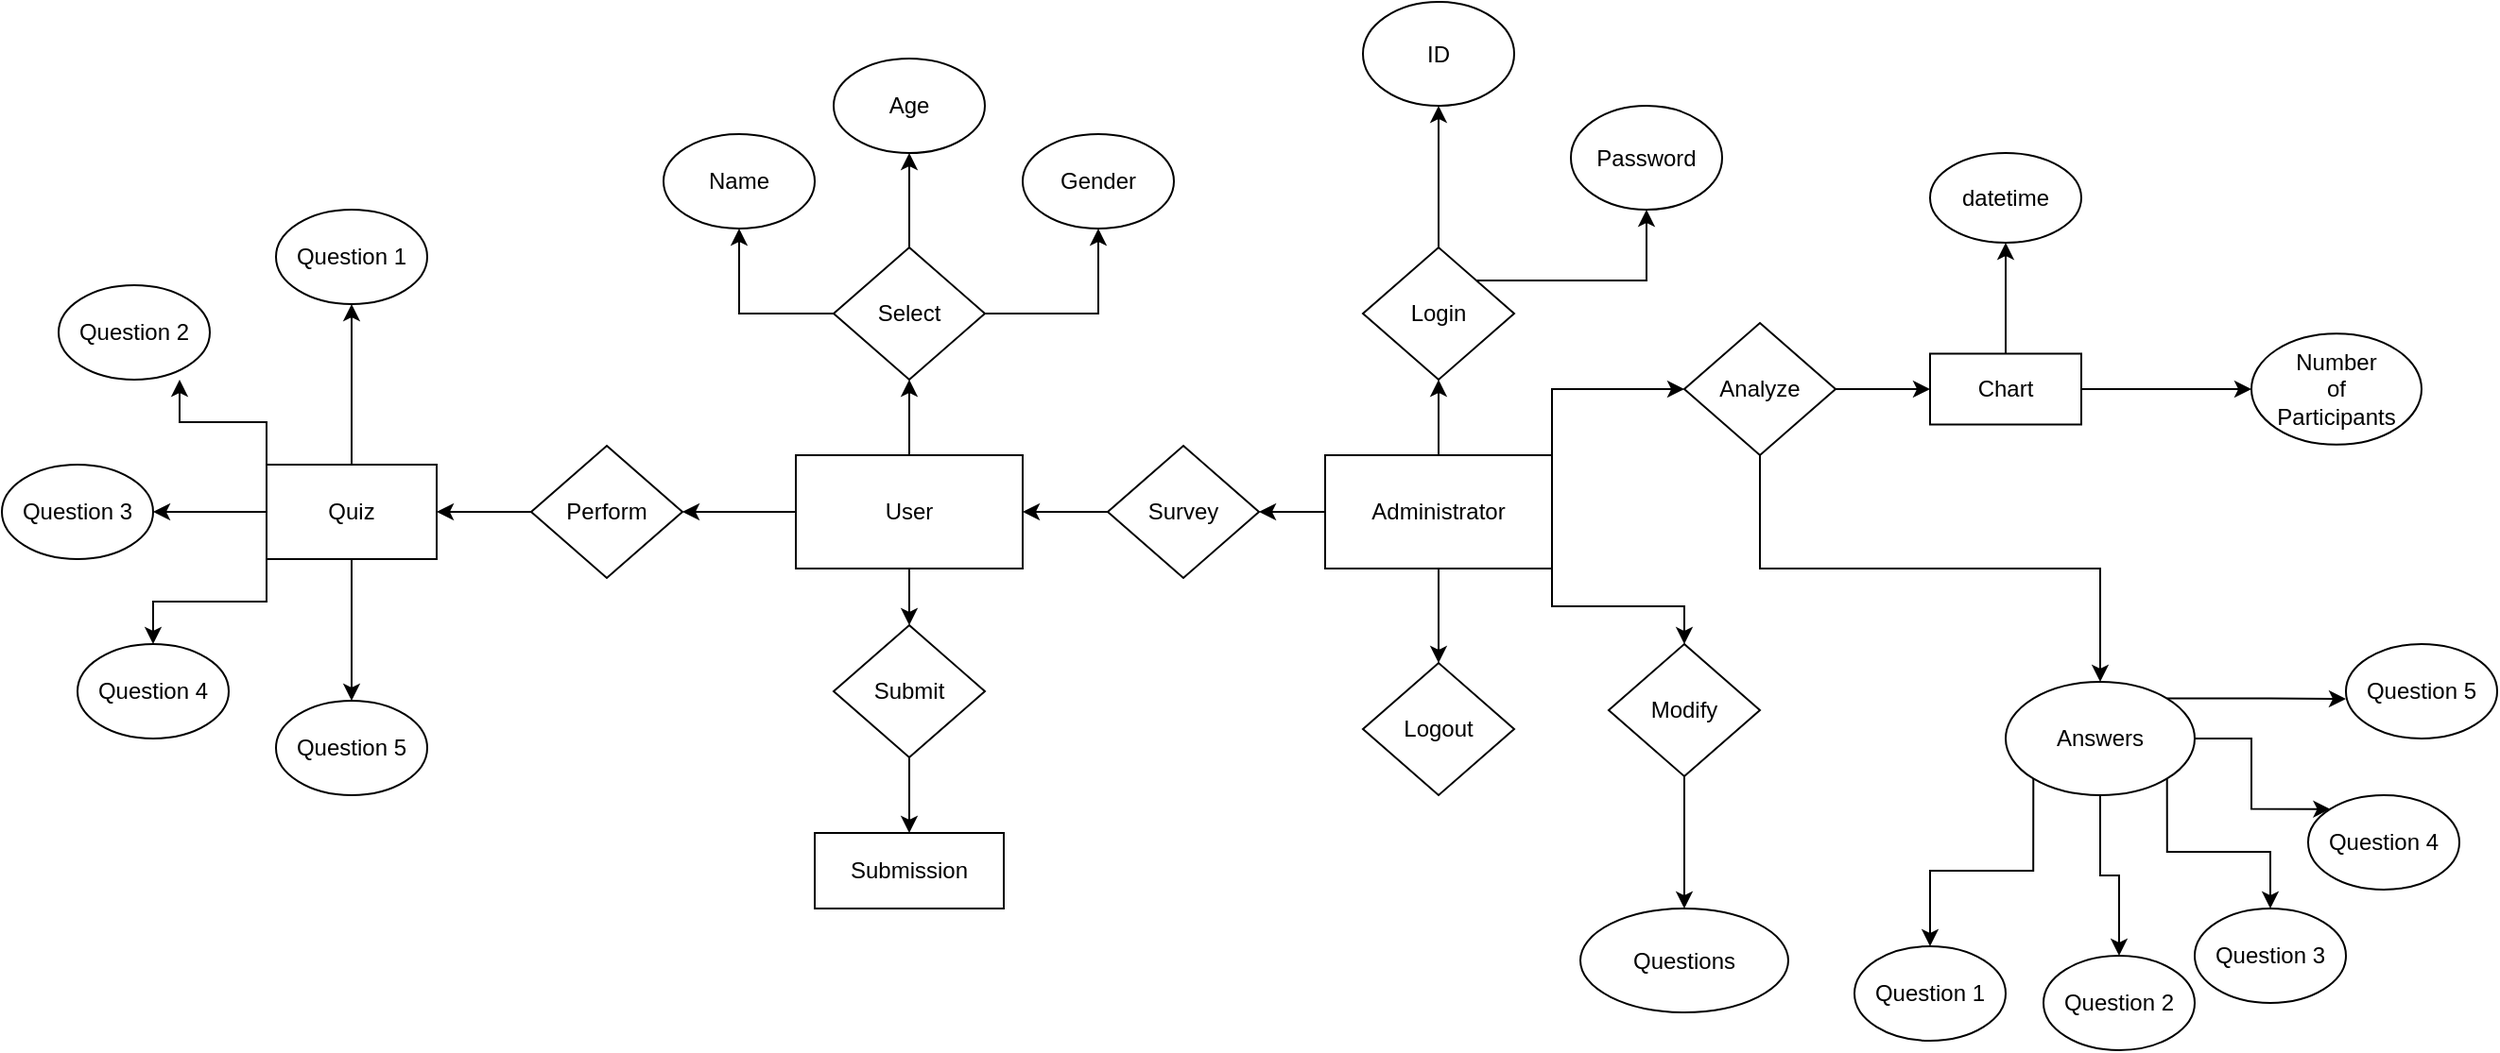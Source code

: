 <mxfile version="24.3.1" type="device">
  <diagram name="Page-1" id="LRXsnM11Aj7lk1eAZc-d">
    <mxGraphModel dx="2163" dy="1933" grid="1" gridSize="10" guides="1" tooltips="1" connect="1" arrows="1" fold="1" page="1" pageScale="1" pageWidth="850" pageHeight="1100" math="0" shadow="0">
      <root>
        <mxCell id="0" />
        <mxCell id="1" parent="0" />
        <mxCell id="OMwhVyexWKOSLGBDn62Z-41" style="edgeStyle=orthogonalEdgeStyle;rounded=0;orthogonalLoop=1;jettySize=auto;html=1;exitX=0.5;exitY=0;exitDx=0;exitDy=0;entryX=0.5;entryY=1;entryDx=0;entryDy=0;" edge="1" parent="1" source="OMwhVyexWKOSLGBDn62Z-1" target="OMwhVyexWKOSLGBDn62Z-7">
          <mxGeometry relative="1" as="geometry" />
        </mxCell>
        <mxCell id="OMwhVyexWKOSLGBDn62Z-42" style="edgeStyle=orthogonalEdgeStyle;rounded=0;orthogonalLoop=1;jettySize=auto;html=1;exitX=1;exitY=0;exitDx=0;exitDy=0;" edge="1" parent="1" source="OMwhVyexWKOSLGBDn62Z-1" target="OMwhVyexWKOSLGBDn62Z-8">
          <mxGeometry relative="1" as="geometry" />
        </mxCell>
        <mxCell id="OMwhVyexWKOSLGBDn62Z-45" style="edgeStyle=orthogonalEdgeStyle;rounded=0;orthogonalLoop=1;jettySize=auto;html=1;exitX=1;exitY=1;exitDx=0;exitDy=0;entryX=0.5;entryY=0;entryDx=0;entryDy=0;" edge="1" parent="1" source="OMwhVyexWKOSLGBDn62Z-1" target="OMwhVyexWKOSLGBDn62Z-9">
          <mxGeometry relative="1" as="geometry" />
        </mxCell>
        <mxCell id="OMwhVyexWKOSLGBDn62Z-46" style="edgeStyle=orthogonalEdgeStyle;rounded=0;orthogonalLoop=1;jettySize=auto;html=1;exitX=0.5;exitY=1;exitDx=0;exitDy=0;entryX=0.5;entryY=0;entryDx=0;entryDy=0;" edge="1" parent="1" source="OMwhVyexWKOSLGBDn62Z-1" target="OMwhVyexWKOSLGBDn62Z-10">
          <mxGeometry relative="1" as="geometry" />
        </mxCell>
        <mxCell id="OMwhVyexWKOSLGBDn62Z-90" style="edgeStyle=orthogonalEdgeStyle;rounded=0;orthogonalLoop=1;jettySize=auto;html=1;exitX=0;exitY=0.5;exitDx=0;exitDy=0;entryX=1;entryY=0.5;entryDx=0;entryDy=0;" edge="1" parent="1" source="OMwhVyexWKOSLGBDn62Z-1" target="OMwhVyexWKOSLGBDn62Z-3">
          <mxGeometry relative="1" as="geometry" />
        </mxCell>
        <mxCell id="OMwhVyexWKOSLGBDn62Z-1" value="Administrator" style="rounded=0;whiteSpace=wrap;html=1;" vertex="1" parent="1">
          <mxGeometry x="500" y="230" width="120" height="60" as="geometry" />
        </mxCell>
        <mxCell id="OMwhVyexWKOSLGBDn62Z-22" style="edgeStyle=orthogonalEdgeStyle;rounded=0;orthogonalLoop=1;jettySize=auto;html=1;exitX=0;exitY=0.5;exitDx=0;exitDy=0;entryX=1;entryY=0.5;entryDx=0;entryDy=0;" edge="1" parent="1" source="OMwhVyexWKOSLGBDn62Z-2" target="OMwhVyexWKOSLGBDn62Z-5">
          <mxGeometry relative="1" as="geometry">
            <mxPoint x="160" y="260" as="targetPoint" />
          </mxGeometry>
        </mxCell>
        <mxCell id="OMwhVyexWKOSLGBDn62Z-33" style="edgeStyle=orthogonalEdgeStyle;rounded=0;orthogonalLoop=1;jettySize=auto;html=1;exitX=0.5;exitY=0;exitDx=0;exitDy=0;entryX=0.5;entryY=1;entryDx=0;entryDy=0;" edge="1" parent="1" source="OMwhVyexWKOSLGBDn62Z-2" target="OMwhVyexWKOSLGBDn62Z-4">
          <mxGeometry relative="1" as="geometry" />
        </mxCell>
        <mxCell id="OMwhVyexWKOSLGBDn62Z-37" style="edgeStyle=orthogonalEdgeStyle;rounded=0;orthogonalLoop=1;jettySize=auto;html=1;exitX=0.5;exitY=1;exitDx=0;exitDy=0;entryX=0.5;entryY=0;entryDx=0;entryDy=0;" edge="1" parent="1" source="OMwhVyexWKOSLGBDn62Z-2" target="OMwhVyexWKOSLGBDn62Z-6">
          <mxGeometry relative="1" as="geometry" />
        </mxCell>
        <mxCell id="OMwhVyexWKOSLGBDn62Z-2" value="User" style="rounded=0;whiteSpace=wrap;html=1;" vertex="1" parent="1">
          <mxGeometry x="220" y="230" width="120" height="60" as="geometry" />
        </mxCell>
        <mxCell id="OMwhVyexWKOSLGBDn62Z-91" style="edgeStyle=orthogonalEdgeStyle;rounded=0;orthogonalLoop=1;jettySize=auto;html=1;exitX=0;exitY=0.5;exitDx=0;exitDy=0;entryX=1;entryY=0.5;entryDx=0;entryDy=0;" edge="1" parent="1" source="OMwhVyexWKOSLGBDn62Z-3" target="OMwhVyexWKOSLGBDn62Z-2">
          <mxGeometry relative="1" as="geometry" />
        </mxCell>
        <mxCell id="OMwhVyexWKOSLGBDn62Z-3" value="Survey" style="rhombus;whiteSpace=wrap;html=1;" vertex="1" parent="1">
          <mxGeometry x="385" y="225" width="80" height="70" as="geometry" />
        </mxCell>
        <mxCell id="OMwhVyexWKOSLGBDn62Z-35" style="edgeStyle=orthogonalEdgeStyle;rounded=0;orthogonalLoop=1;jettySize=auto;html=1;exitX=0.5;exitY=0;exitDx=0;exitDy=0;entryX=0.5;entryY=1;entryDx=0;entryDy=0;" edge="1" parent="1" source="OMwhVyexWKOSLGBDn62Z-4" target="OMwhVyexWKOSLGBDn62Z-12">
          <mxGeometry relative="1" as="geometry" />
        </mxCell>
        <mxCell id="OMwhVyexWKOSLGBDn62Z-36" style="edgeStyle=orthogonalEdgeStyle;rounded=0;orthogonalLoop=1;jettySize=auto;html=1;exitX=1;exitY=0.5;exitDx=0;exitDy=0;entryX=0.5;entryY=1;entryDx=0;entryDy=0;" edge="1" parent="1" source="OMwhVyexWKOSLGBDn62Z-4" target="OMwhVyexWKOSLGBDn62Z-13">
          <mxGeometry relative="1" as="geometry" />
        </mxCell>
        <mxCell id="OMwhVyexWKOSLGBDn62Z-89" style="edgeStyle=orthogonalEdgeStyle;rounded=0;orthogonalLoop=1;jettySize=auto;html=1;exitX=0;exitY=0.5;exitDx=0;exitDy=0;entryX=0.5;entryY=1;entryDx=0;entryDy=0;" edge="1" parent="1" source="OMwhVyexWKOSLGBDn62Z-4" target="OMwhVyexWKOSLGBDn62Z-11">
          <mxGeometry relative="1" as="geometry" />
        </mxCell>
        <mxCell id="OMwhVyexWKOSLGBDn62Z-4" value="Select" style="rhombus;whiteSpace=wrap;html=1;" vertex="1" parent="1">
          <mxGeometry x="240" y="120" width="80" height="70" as="geometry" />
        </mxCell>
        <mxCell id="OMwhVyexWKOSLGBDn62Z-24" style="edgeStyle=orthogonalEdgeStyle;rounded=0;orthogonalLoop=1;jettySize=auto;html=1;exitX=0;exitY=0.5;exitDx=0;exitDy=0;" edge="1" parent="1" source="OMwhVyexWKOSLGBDn62Z-5">
          <mxGeometry relative="1" as="geometry">
            <mxPoint x="30" y="260" as="targetPoint" />
          </mxGeometry>
        </mxCell>
        <mxCell id="OMwhVyexWKOSLGBDn62Z-5" value="Perform" style="rhombus;whiteSpace=wrap;html=1;" vertex="1" parent="1">
          <mxGeometry x="80" y="225" width="80" height="70" as="geometry" />
        </mxCell>
        <mxCell id="OMwhVyexWKOSLGBDn62Z-21" value="" style="edgeStyle=orthogonalEdgeStyle;rounded=0;orthogonalLoop=1;jettySize=auto;html=1;" edge="1" parent="1" source="OMwhVyexWKOSLGBDn62Z-6" target="OMwhVyexWKOSLGBDn62Z-20">
          <mxGeometry relative="1" as="geometry" />
        </mxCell>
        <mxCell id="OMwhVyexWKOSLGBDn62Z-6" value="Submit" style="rhombus;whiteSpace=wrap;html=1;" vertex="1" parent="1">
          <mxGeometry x="240" y="320" width="80" height="70" as="geometry" />
        </mxCell>
        <mxCell id="OMwhVyexWKOSLGBDn62Z-52" value="" style="edgeStyle=orthogonalEdgeStyle;rounded=0;orthogonalLoop=1;jettySize=auto;html=1;" edge="1" parent="1" source="OMwhVyexWKOSLGBDn62Z-7" target="OMwhVyexWKOSLGBDn62Z-51">
          <mxGeometry relative="1" as="geometry" />
        </mxCell>
        <mxCell id="OMwhVyexWKOSLGBDn62Z-55" style="edgeStyle=orthogonalEdgeStyle;rounded=0;orthogonalLoop=1;jettySize=auto;html=1;exitX=1;exitY=0;exitDx=0;exitDy=0;" edge="1" parent="1" source="OMwhVyexWKOSLGBDn62Z-7" target="OMwhVyexWKOSLGBDn62Z-54">
          <mxGeometry relative="1" as="geometry" />
        </mxCell>
        <mxCell id="OMwhVyexWKOSLGBDn62Z-7" value="Login" style="rhombus;whiteSpace=wrap;html=1;" vertex="1" parent="1">
          <mxGeometry x="520" y="120" width="80" height="70" as="geometry" />
        </mxCell>
        <mxCell id="OMwhVyexWKOSLGBDn62Z-50" value="" style="edgeStyle=orthogonalEdgeStyle;rounded=0;orthogonalLoop=1;jettySize=auto;html=1;" edge="1" parent="1" source="OMwhVyexWKOSLGBDn62Z-8" target="OMwhVyexWKOSLGBDn62Z-49">
          <mxGeometry relative="1" as="geometry" />
        </mxCell>
        <mxCell id="OMwhVyexWKOSLGBDn62Z-64" style="edgeStyle=orthogonalEdgeStyle;rounded=0;orthogonalLoop=1;jettySize=auto;html=1;exitX=0.5;exitY=1;exitDx=0;exitDy=0;" edge="1" parent="1" source="OMwhVyexWKOSLGBDn62Z-8" target="OMwhVyexWKOSLGBDn62Z-65">
          <mxGeometry relative="1" as="geometry">
            <mxPoint x="860" y="300" as="targetPoint" />
          </mxGeometry>
        </mxCell>
        <mxCell id="OMwhVyexWKOSLGBDn62Z-8" value="Analyze" style="rhombus;whiteSpace=wrap;html=1;" vertex="1" parent="1">
          <mxGeometry x="690" y="160.01" width="80" height="70" as="geometry" />
        </mxCell>
        <mxCell id="OMwhVyexWKOSLGBDn62Z-48" value="" style="edgeStyle=orthogonalEdgeStyle;rounded=0;orthogonalLoop=1;jettySize=auto;html=1;" edge="1" parent="1" source="OMwhVyexWKOSLGBDn62Z-9" target="OMwhVyexWKOSLGBDn62Z-47">
          <mxGeometry relative="1" as="geometry" />
        </mxCell>
        <mxCell id="OMwhVyexWKOSLGBDn62Z-9" value="Modify" style="rhombus;whiteSpace=wrap;html=1;" vertex="1" parent="1">
          <mxGeometry x="650" y="330" width="80" height="70" as="geometry" />
        </mxCell>
        <mxCell id="OMwhVyexWKOSLGBDn62Z-10" value="Logout" style="rhombus;whiteSpace=wrap;html=1;" vertex="1" parent="1">
          <mxGeometry x="520" y="340" width="80" height="70" as="geometry" />
        </mxCell>
        <mxCell id="OMwhVyexWKOSLGBDn62Z-11" value="Name" style="ellipse;whiteSpace=wrap;html=1;" vertex="1" parent="1">
          <mxGeometry x="150" y="60" width="80" height="50" as="geometry" />
        </mxCell>
        <mxCell id="OMwhVyexWKOSLGBDn62Z-12" value="Age" style="ellipse;whiteSpace=wrap;html=1;" vertex="1" parent="1">
          <mxGeometry x="240" y="20" width="80" height="50" as="geometry" />
        </mxCell>
        <mxCell id="OMwhVyexWKOSLGBDn62Z-13" value="Gender" style="ellipse;whiteSpace=wrap;html=1;" vertex="1" parent="1">
          <mxGeometry x="340" y="60" width="80" height="50" as="geometry" />
        </mxCell>
        <mxCell id="OMwhVyexWKOSLGBDn62Z-14" value="Question 3" style="ellipse;whiteSpace=wrap;html=1;" vertex="1" parent="1">
          <mxGeometry x="-200" y="235" width="80" height="50" as="geometry" />
        </mxCell>
        <mxCell id="OMwhVyexWKOSLGBDn62Z-15" value="Question 2" style="ellipse;whiteSpace=wrap;html=1;" vertex="1" parent="1">
          <mxGeometry x="-170" y="140" width="80" height="50" as="geometry" />
        </mxCell>
        <mxCell id="OMwhVyexWKOSLGBDn62Z-16" value="Question 4" style="ellipse;whiteSpace=wrap;html=1;" vertex="1" parent="1">
          <mxGeometry x="-160" y="330" width="80" height="50" as="geometry" />
        </mxCell>
        <mxCell id="OMwhVyexWKOSLGBDn62Z-17" value="Question 5" style="ellipse;whiteSpace=wrap;html=1;" vertex="1" parent="1">
          <mxGeometry x="-55" y="360" width="80" height="50" as="geometry" />
        </mxCell>
        <mxCell id="OMwhVyexWKOSLGBDn62Z-18" value="Question 1" style="ellipse;whiteSpace=wrap;html=1;" vertex="1" parent="1">
          <mxGeometry x="-55" y="100" width="80" height="50" as="geometry" />
        </mxCell>
        <mxCell id="OMwhVyexWKOSLGBDn62Z-25" style="edgeStyle=orthogonalEdgeStyle;rounded=0;orthogonalLoop=1;jettySize=auto;html=1;exitX=0.5;exitY=0;exitDx=0;exitDy=0;entryX=0.5;entryY=1;entryDx=0;entryDy=0;" edge="1" parent="1" source="OMwhVyexWKOSLGBDn62Z-19" target="OMwhVyexWKOSLGBDn62Z-18">
          <mxGeometry relative="1" as="geometry" />
        </mxCell>
        <mxCell id="OMwhVyexWKOSLGBDn62Z-26" style="edgeStyle=orthogonalEdgeStyle;rounded=0;orthogonalLoop=1;jettySize=auto;html=1;exitX=0;exitY=0.5;exitDx=0;exitDy=0;" edge="1" parent="1" source="OMwhVyexWKOSLGBDn62Z-19">
          <mxGeometry relative="1" as="geometry">
            <mxPoint x="-120" y="260" as="targetPoint" />
          </mxGeometry>
        </mxCell>
        <mxCell id="OMwhVyexWKOSLGBDn62Z-31" style="edgeStyle=orthogonalEdgeStyle;rounded=0;orthogonalLoop=1;jettySize=auto;html=1;exitX=0;exitY=1;exitDx=0;exitDy=0;entryX=0.5;entryY=0;entryDx=0;entryDy=0;" edge="1" parent="1" source="OMwhVyexWKOSLGBDn62Z-19" target="OMwhVyexWKOSLGBDn62Z-16">
          <mxGeometry relative="1" as="geometry" />
        </mxCell>
        <mxCell id="OMwhVyexWKOSLGBDn62Z-32" style="edgeStyle=orthogonalEdgeStyle;rounded=0;orthogonalLoop=1;jettySize=auto;html=1;exitX=0.5;exitY=1;exitDx=0;exitDy=0;" edge="1" parent="1" source="OMwhVyexWKOSLGBDn62Z-19">
          <mxGeometry relative="1" as="geometry">
            <mxPoint x="-15" y="360" as="targetPoint" />
          </mxGeometry>
        </mxCell>
        <mxCell id="OMwhVyexWKOSLGBDn62Z-19" value="Quiz" style="rounded=0;whiteSpace=wrap;html=1;" vertex="1" parent="1">
          <mxGeometry x="-60" y="235" width="90" height="50" as="geometry" />
        </mxCell>
        <mxCell id="OMwhVyexWKOSLGBDn62Z-20" value="Submission" style="whiteSpace=wrap;html=1;" vertex="1" parent="1">
          <mxGeometry x="230" y="430" width="100" height="40" as="geometry" />
        </mxCell>
        <mxCell id="OMwhVyexWKOSLGBDn62Z-27" style="edgeStyle=orthogonalEdgeStyle;rounded=0;orthogonalLoop=1;jettySize=auto;html=1;exitX=0;exitY=0;exitDx=0;exitDy=0;entryX=0.8;entryY=1;entryDx=0;entryDy=0;entryPerimeter=0;" edge="1" parent="1" source="OMwhVyexWKOSLGBDn62Z-19" target="OMwhVyexWKOSLGBDn62Z-15">
          <mxGeometry relative="1" as="geometry" />
        </mxCell>
        <mxCell id="OMwhVyexWKOSLGBDn62Z-47" value="Questions" style="ellipse;whiteSpace=wrap;html=1;" vertex="1" parent="1">
          <mxGeometry x="635" y="470" width="110" height="55" as="geometry" />
        </mxCell>
        <mxCell id="OMwhVyexWKOSLGBDn62Z-57" value="" style="edgeStyle=orthogonalEdgeStyle;rounded=0;orthogonalLoop=1;jettySize=auto;html=1;" edge="1" parent="1" source="OMwhVyexWKOSLGBDn62Z-49" target="OMwhVyexWKOSLGBDn62Z-56">
          <mxGeometry relative="1" as="geometry" />
        </mxCell>
        <mxCell id="OMwhVyexWKOSLGBDn62Z-59" value="" style="edgeStyle=orthogonalEdgeStyle;rounded=0;orthogonalLoop=1;jettySize=auto;html=1;" edge="1" parent="1" source="OMwhVyexWKOSLGBDn62Z-49" target="OMwhVyexWKOSLGBDn62Z-58">
          <mxGeometry relative="1" as="geometry" />
        </mxCell>
        <mxCell id="OMwhVyexWKOSLGBDn62Z-49" value="Chart" style="whiteSpace=wrap;html=1;" vertex="1" parent="1">
          <mxGeometry x="820" y="176.25" width="80" height="37.5" as="geometry" />
        </mxCell>
        <mxCell id="OMwhVyexWKOSLGBDn62Z-51" value="ID" style="ellipse;whiteSpace=wrap;html=1;" vertex="1" parent="1">
          <mxGeometry x="520" y="-10" width="80" height="55" as="geometry" />
        </mxCell>
        <mxCell id="OMwhVyexWKOSLGBDn62Z-54" value="Password" style="ellipse;whiteSpace=wrap;html=1;" vertex="1" parent="1">
          <mxGeometry x="630" y="45" width="80" height="55" as="geometry" />
        </mxCell>
        <mxCell id="OMwhVyexWKOSLGBDn62Z-56" value="datetime" style="ellipse;whiteSpace=wrap;html=1;" vertex="1" parent="1">
          <mxGeometry x="820" y="70" width="80" height="47.5" as="geometry" />
        </mxCell>
        <mxCell id="OMwhVyexWKOSLGBDn62Z-58" value="Number&lt;div&gt;of&lt;/div&gt;&lt;div&gt;Participants&lt;/div&gt;" style="ellipse;whiteSpace=wrap;html=1;" vertex="1" parent="1">
          <mxGeometry x="990" y="165.63" width="90" height="58.75" as="geometry" />
        </mxCell>
        <mxCell id="OMwhVyexWKOSLGBDn62Z-79" style="edgeStyle=orthogonalEdgeStyle;rounded=0;orthogonalLoop=1;jettySize=auto;html=1;exitX=0.5;exitY=1;exitDx=0;exitDy=0;entryX=0.5;entryY=0;entryDx=0;entryDy=0;" edge="1" parent="1" source="OMwhVyexWKOSLGBDn62Z-65" target="OMwhVyexWKOSLGBDn62Z-76">
          <mxGeometry relative="1" as="geometry" />
        </mxCell>
        <mxCell id="OMwhVyexWKOSLGBDn62Z-81" style="edgeStyle=orthogonalEdgeStyle;rounded=0;orthogonalLoop=1;jettySize=auto;html=1;exitX=1;exitY=1;exitDx=0;exitDy=0;entryX=0.5;entryY=0;entryDx=0;entryDy=0;" edge="1" parent="1" source="OMwhVyexWKOSLGBDn62Z-65" target="OMwhVyexWKOSLGBDn62Z-67">
          <mxGeometry relative="1" as="geometry" />
        </mxCell>
        <mxCell id="OMwhVyexWKOSLGBDn62Z-82" style="edgeStyle=orthogonalEdgeStyle;rounded=0;orthogonalLoop=1;jettySize=auto;html=1;exitX=1;exitY=0.5;exitDx=0;exitDy=0;entryX=0;entryY=0;entryDx=0;entryDy=0;" edge="1" parent="1" source="OMwhVyexWKOSLGBDn62Z-65" target="OMwhVyexWKOSLGBDn62Z-66">
          <mxGeometry relative="1" as="geometry" />
        </mxCell>
        <mxCell id="OMwhVyexWKOSLGBDn62Z-86" style="edgeStyle=orthogonalEdgeStyle;rounded=0;orthogonalLoop=1;jettySize=auto;html=1;exitX=1;exitY=0;exitDx=0;exitDy=0;" edge="1" parent="1" source="OMwhVyexWKOSLGBDn62Z-65">
          <mxGeometry relative="1" as="geometry">
            <mxPoint x="1040" y="359" as="targetPoint" />
          </mxGeometry>
        </mxCell>
        <mxCell id="OMwhVyexWKOSLGBDn62Z-87" style="edgeStyle=orthogonalEdgeStyle;rounded=0;orthogonalLoop=1;jettySize=auto;html=1;exitX=0;exitY=1;exitDx=0;exitDy=0;" edge="1" parent="1" source="OMwhVyexWKOSLGBDn62Z-65" target="OMwhVyexWKOSLGBDn62Z-77">
          <mxGeometry relative="1" as="geometry" />
        </mxCell>
        <mxCell id="OMwhVyexWKOSLGBDn62Z-65" value="Answers" style="ellipse;whiteSpace=wrap;html=1;" vertex="1" parent="1">
          <mxGeometry x="860" y="350" width="100" height="60" as="geometry" />
        </mxCell>
        <mxCell id="OMwhVyexWKOSLGBDn62Z-67" value="Question 3" style="ellipse;whiteSpace=wrap;html=1;" vertex="1" parent="1">
          <mxGeometry x="960" y="470" width="80" height="50" as="geometry" />
        </mxCell>
        <mxCell id="OMwhVyexWKOSLGBDn62Z-68" value="Question 5" style="ellipse;whiteSpace=wrap;html=1;" vertex="1" parent="1">
          <mxGeometry x="1040" y="330" width="80" height="50" as="geometry" />
        </mxCell>
        <mxCell id="OMwhVyexWKOSLGBDn62Z-66" value="Question 4" style="ellipse;whiteSpace=wrap;html=1;" vertex="1" parent="1">
          <mxGeometry x="1020" y="410" width="80" height="50" as="geometry" />
        </mxCell>
        <mxCell id="OMwhVyexWKOSLGBDn62Z-76" value="Question 2" style="ellipse;whiteSpace=wrap;html=1;" vertex="1" parent="1">
          <mxGeometry x="880" y="495" width="80" height="50" as="geometry" />
        </mxCell>
        <mxCell id="OMwhVyexWKOSLGBDn62Z-77" value="Question 1" style="ellipse;whiteSpace=wrap;html=1;" vertex="1" parent="1">
          <mxGeometry x="780" y="490" width="80" height="50" as="geometry" />
        </mxCell>
      </root>
    </mxGraphModel>
  </diagram>
</mxfile>
